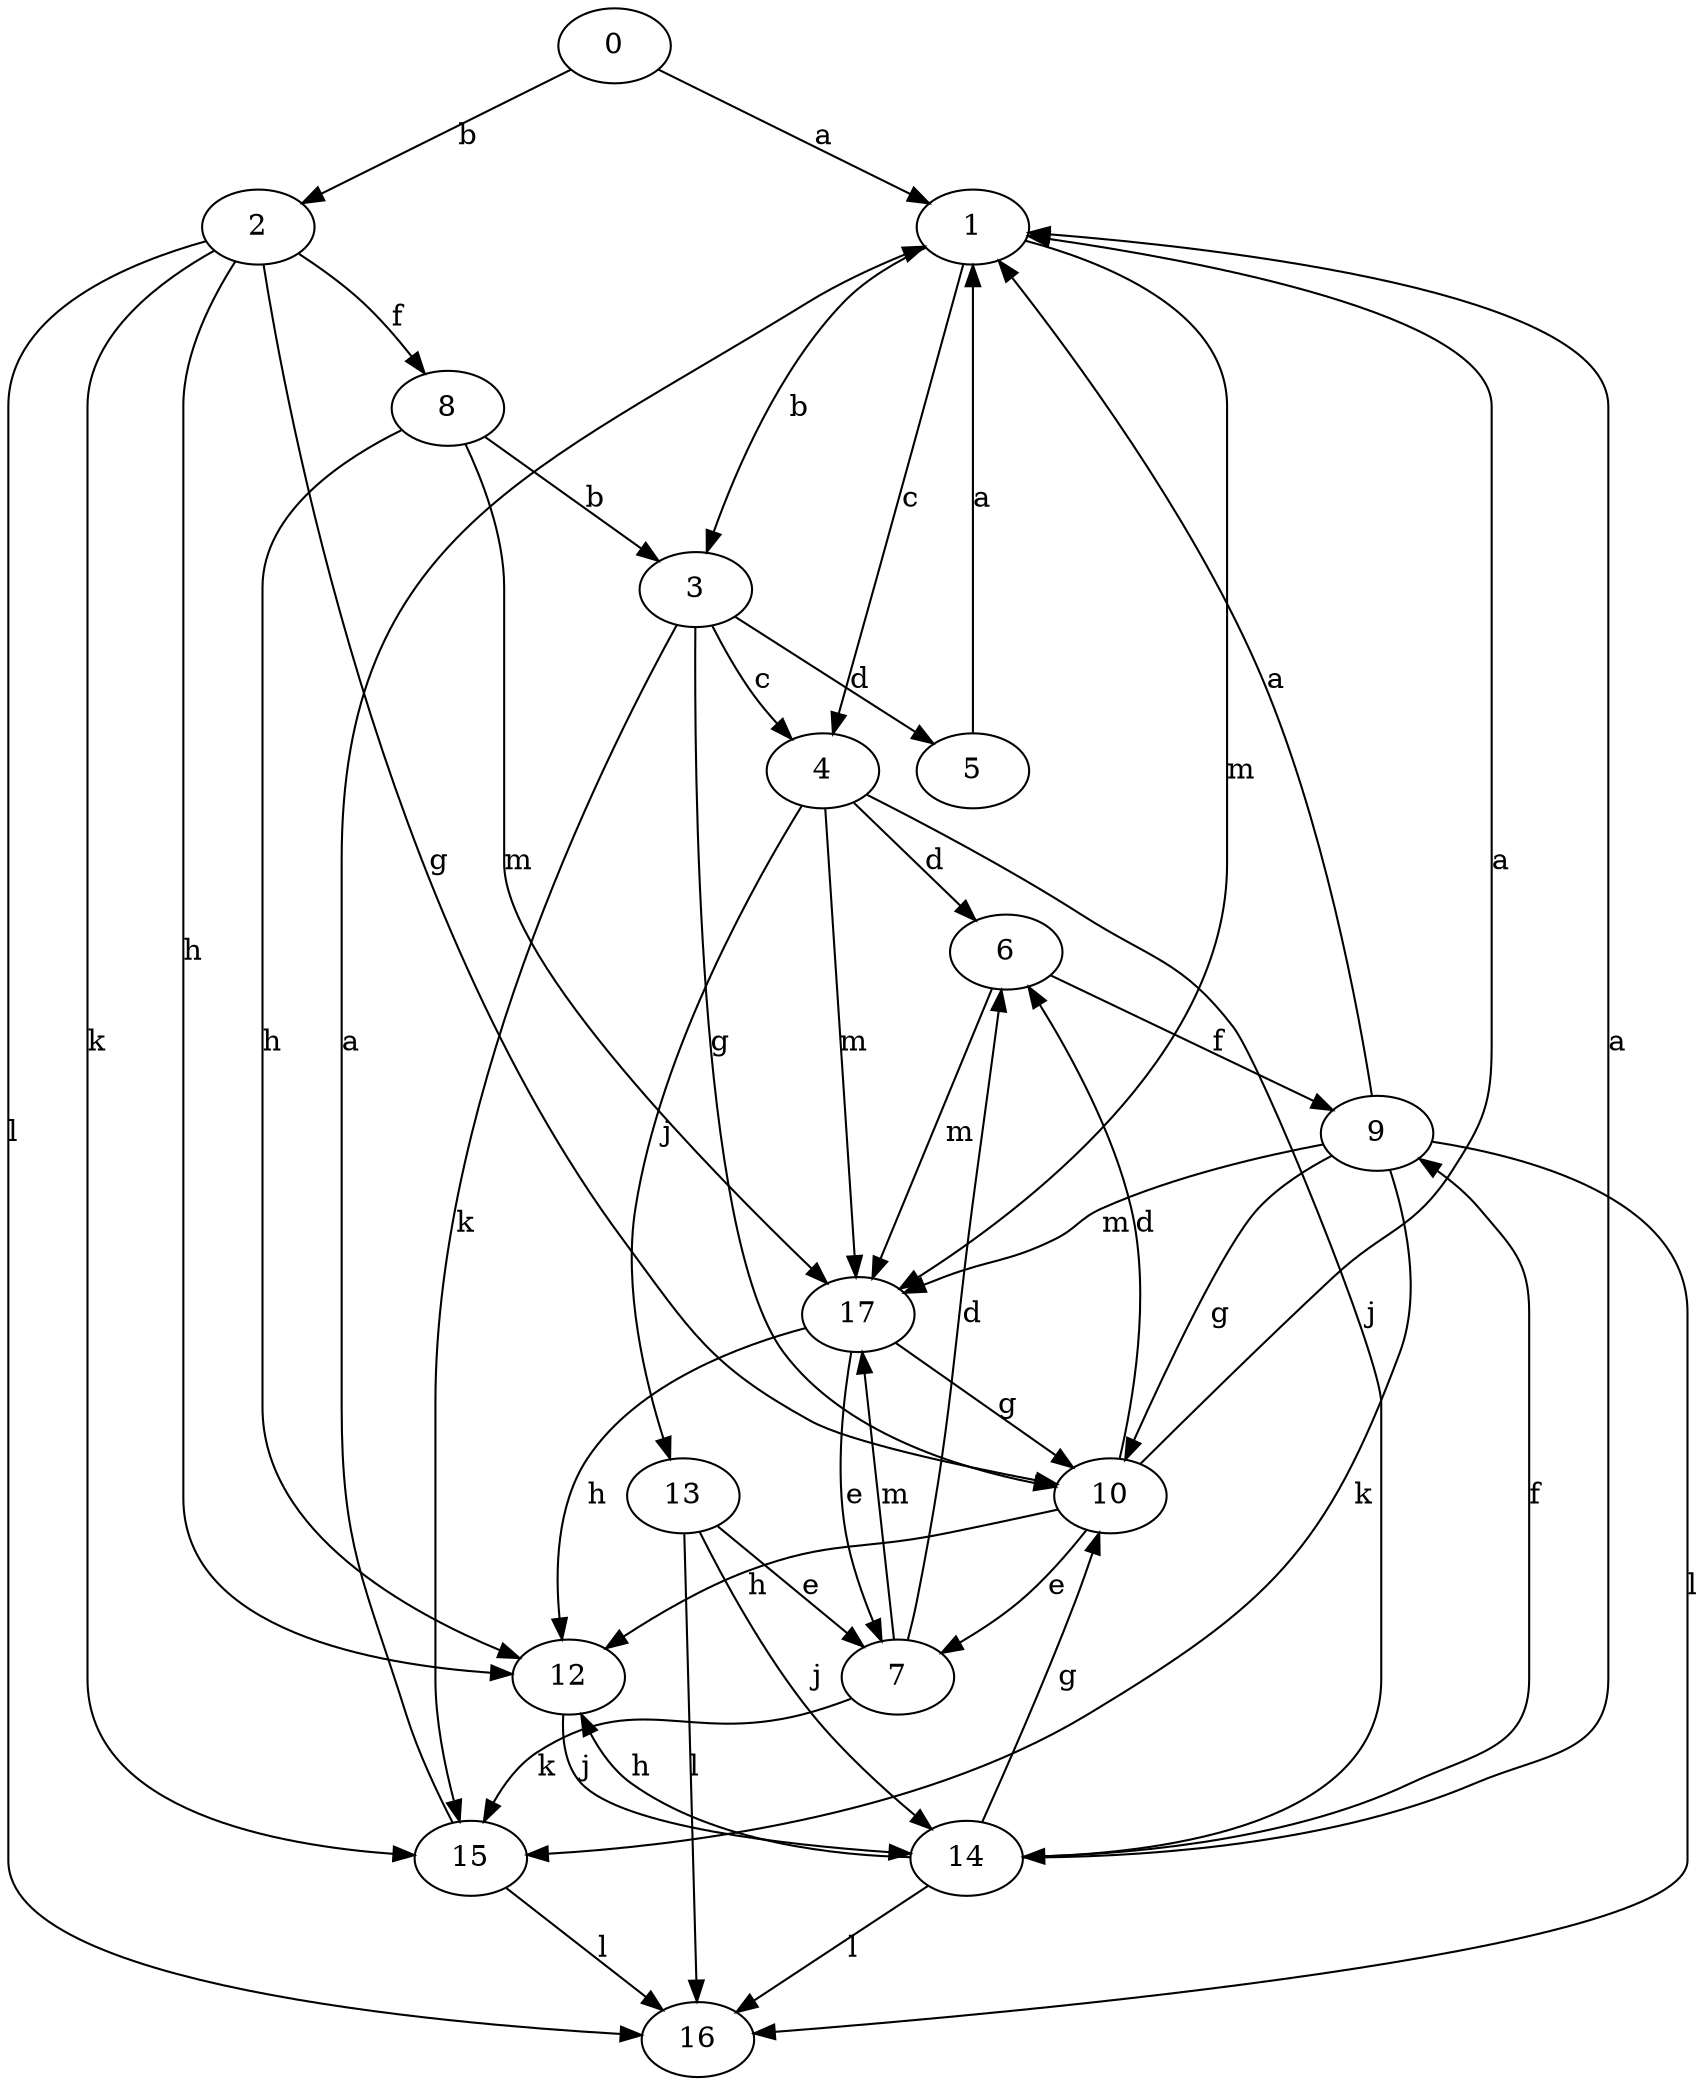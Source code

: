 strict digraph  {
1;
2;
3;
4;
5;
6;
7;
8;
9;
10;
12;
13;
0;
14;
15;
16;
17;
1 -> 3  [label=b];
1 -> 4  [label=c];
1 -> 17  [label=m];
2 -> 8  [label=f];
2 -> 10  [label=g];
2 -> 12  [label=h];
2 -> 15  [label=k];
2 -> 16  [label=l];
3 -> 4  [label=c];
3 -> 5  [label=d];
3 -> 10  [label=g];
3 -> 15  [label=k];
4 -> 6  [label=d];
4 -> 13  [label=j];
4 -> 14  [label=j];
4 -> 17  [label=m];
5 -> 1  [label=a];
6 -> 9  [label=f];
6 -> 17  [label=m];
7 -> 6  [label=d];
7 -> 15  [label=k];
7 -> 17  [label=m];
8 -> 3  [label=b];
8 -> 12  [label=h];
8 -> 17  [label=m];
9 -> 1  [label=a];
9 -> 10  [label=g];
9 -> 15  [label=k];
9 -> 16  [label=l];
9 -> 17  [label=m];
10 -> 1  [label=a];
10 -> 6  [label=d];
10 -> 7  [label=e];
10 -> 12  [label=h];
12 -> 14  [label=j];
13 -> 7  [label=e];
13 -> 14  [label=j];
13 -> 16  [label=l];
0 -> 1  [label=a];
0 -> 2  [label=b];
14 -> 1  [label=a];
14 -> 9  [label=f];
14 -> 10  [label=g];
14 -> 12  [label=h];
14 -> 16  [label=l];
15 -> 1  [label=a];
15 -> 16  [label=l];
17 -> 7  [label=e];
17 -> 10  [label=g];
17 -> 12  [label=h];
}
